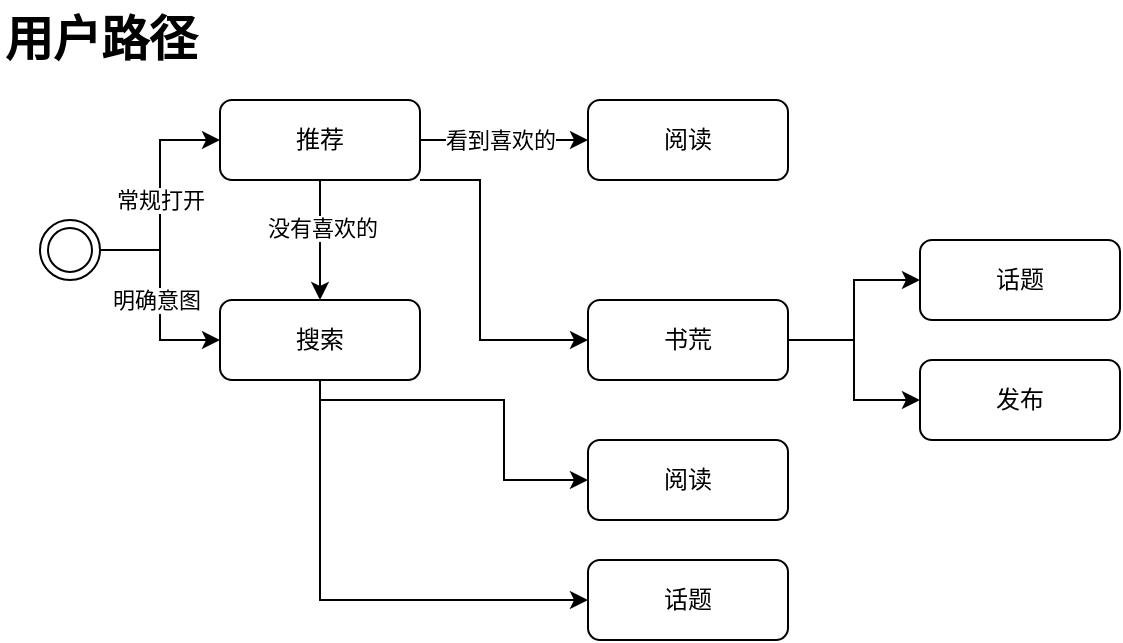 <mxfile version="16.2.7" type="github">
  <diagram id="g6V1LYvYvE0cFW_qO766" name="Page-1">
    <mxGraphModel dx="981" dy="526" grid="1" gridSize="10" guides="1" tooltips="1" connect="1" arrows="1" fold="1" page="1" pageScale="1" pageWidth="827" pageHeight="1169" math="0" shadow="0">
      <root>
        <mxCell id="0" />
        <mxCell id="1" parent="0" />
        <mxCell id="Sua24pKOZ4_qKl_0Wwsn-2" value="用户路径" style="text;strokeColor=none;fillColor=none;html=1;fontSize=24;fontStyle=1;verticalAlign=middle;align=center;" vertex="1" parent="1">
          <mxGeometry x="20" y="30" width="100" height="40" as="geometry" />
        </mxCell>
        <mxCell id="Sua24pKOZ4_qKl_0Wwsn-6" style="edgeStyle=orthogonalEdgeStyle;rounded=0;orthogonalLoop=1;jettySize=auto;html=1;exitX=1;exitY=0.5;exitDx=0;exitDy=0;entryX=0;entryY=0.5;entryDx=0;entryDy=0;" edge="1" parent="1" source="Sua24pKOZ4_qKl_0Wwsn-3" target="Sua24pKOZ4_qKl_0Wwsn-4">
          <mxGeometry relative="1" as="geometry" />
        </mxCell>
        <mxCell id="Sua24pKOZ4_qKl_0Wwsn-9" value="常规打开" style="edgeLabel;html=1;align=center;verticalAlign=middle;resizable=0;points=[];" vertex="1" connectable="0" parent="Sua24pKOZ4_qKl_0Wwsn-6">
          <mxGeometry x="-0.208" relative="1" as="geometry">
            <mxPoint y="-10" as="offset" />
          </mxGeometry>
        </mxCell>
        <mxCell id="Sua24pKOZ4_qKl_0Wwsn-7" style="edgeStyle=orthogonalEdgeStyle;rounded=0;orthogonalLoop=1;jettySize=auto;html=1;exitX=1;exitY=0.5;exitDx=0;exitDy=0;entryX=0;entryY=0.5;entryDx=0;entryDy=0;" edge="1" parent="1" source="Sua24pKOZ4_qKl_0Wwsn-3" target="Sua24pKOZ4_qKl_0Wwsn-5">
          <mxGeometry relative="1" as="geometry" />
        </mxCell>
        <mxCell id="Sua24pKOZ4_qKl_0Wwsn-8" value="明确意图" style="edgeLabel;html=1;align=center;verticalAlign=middle;resizable=0;points=[];" vertex="1" connectable="0" parent="Sua24pKOZ4_qKl_0Wwsn-7">
          <mxGeometry x="0.157" y="-2" relative="1" as="geometry">
            <mxPoint y="-6" as="offset" />
          </mxGeometry>
        </mxCell>
        <mxCell id="Sua24pKOZ4_qKl_0Wwsn-3" value="" style="ellipse;shape=doubleEllipse;html=1;dashed=0;whitespace=wrap;aspect=fixed;" vertex="1" parent="1">
          <mxGeometry x="40" y="140" width="30" height="30" as="geometry" />
        </mxCell>
        <mxCell id="Sua24pKOZ4_qKl_0Wwsn-10" value="" style="edgeStyle=orthogonalEdgeStyle;rounded=0;orthogonalLoop=1;jettySize=auto;html=1;" edge="1" parent="1" source="Sua24pKOZ4_qKl_0Wwsn-4" target="Sua24pKOZ4_qKl_0Wwsn-5">
          <mxGeometry relative="1" as="geometry" />
        </mxCell>
        <mxCell id="Sua24pKOZ4_qKl_0Wwsn-11" value="没有喜欢的" style="edgeLabel;html=1;align=center;verticalAlign=middle;resizable=0;points=[];" vertex="1" connectable="0" parent="Sua24pKOZ4_qKl_0Wwsn-10">
          <mxGeometry x="-0.211" y="1" relative="1" as="geometry">
            <mxPoint as="offset" />
          </mxGeometry>
        </mxCell>
        <mxCell id="Sua24pKOZ4_qKl_0Wwsn-13" value="" style="edgeStyle=orthogonalEdgeStyle;rounded=0;orthogonalLoop=1;jettySize=auto;html=1;" edge="1" parent="1" source="Sua24pKOZ4_qKl_0Wwsn-4" target="Sua24pKOZ4_qKl_0Wwsn-12">
          <mxGeometry relative="1" as="geometry" />
        </mxCell>
        <mxCell id="Sua24pKOZ4_qKl_0Wwsn-14" value="看到喜欢的" style="edgeLabel;html=1;align=center;verticalAlign=middle;resizable=0;points=[];" vertex="1" connectable="0" parent="Sua24pKOZ4_qKl_0Wwsn-13">
          <mxGeometry x="-0.309" y="2" relative="1" as="geometry">
            <mxPoint x="11" y="2" as="offset" />
          </mxGeometry>
        </mxCell>
        <mxCell id="Sua24pKOZ4_qKl_0Wwsn-16" style="edgeStyle=orthogonalEdgeStyle;rounded=0;orthogonalLoop=1;jettySize=auto;html=1;exitX=1;exitY=1;exitDx=0;exitDy=0;entryX=0;entryY=0.5;entryDx=0;entryDy=0;" edge="1" parent="1" source="Sua24pKOZ4_qKl_0Wwsn-4" target="Sua24pKOZ4_qKl_0Wwsn-15">
          <mxGeometry relative="1" as="geometry">
            <Array as="points">
              <mxPoint x="260" y="120" />
              <mxPoint x="260" y="200" />
            </Array>
          </mxGeometry>
        </mxCell>
        <mxCell id="Sua24pKOZ4_qKl_0Wwsn-4" value="推荐" style="rounded=1;whiteSpace=wrap;html=1;" vertex="1" parent="1">
          <mxGeometry x="130" y="80" width="100" height="40" as="geometry" />
        </mxCell>
        <mxCell id="Sua24pKOZ4_qKl_0Wwsn-19" style="edgeStyle=orthogonalEdgeStyle;rounded=0;orthogonalLoop=1;jettySize=auto;html=1;exitX=0.5;exitY=1;exitDx=0;exitDy=0;entryX=0;entryY=0.5;entryDx=0;entryDy=0;" edge="1" parent="1" source="Sua24pKOZ4_qKl_0Wwsn-5" target="Sua24pKOZ4_qKl_0Wwsn-17">
          <mxGeometry relative="1" as="geometry">
            <Array as="points">
              <mxPoint x="180" y="230" />
              <mxPoint x="272" y="230" />
              <mxPoint x="272" y="270" />
            </Array>
          </mxGeometry>
        </mxCell>
        <mxCell id="Sua24pKOZ4_qKl_0Wwsn-20" style="edgeStyle=orthogonalEdgeStyle;rounded=0;orthogonalLoop=1;jettySize=auto;html=1;exitX=0.5;exitY=1;exitDx=0;exitDy=0;entryX=0;entryY=0.5;entryDx=0;entryDy=0;" edge="1" parent="1" source="Sua24pKOZ4_qKl_0Wwsn-5" target="Sua24pKOZ4_qKl_0Wwsn-18">
          <mxGeometry relative="1" as="geometry" />
        </mxCell>
        <mxCell id="Sua24pKOZ4_qKl_0Wwsn-5" value="搜索" style="rounded=1;whiteSpace=wrap;html=1;" vertex="1" parent="1">
          <mxGeometry x="130" y="180" width="100" height="40" as="geometry" />
        </mxCell>
        <mxCell id="Sua24pKOZ4_qKl_0Wwsn-12" value="阅读" style="rounded=1;whiteSpace=wrap;html=1;" vertex="1" parent="1">
          <mxGeometry x="314" y="80" width="100" height="40" as="geometry" />
        </mxCell>
        <mxCell id="Sua24pKOZ4_qKl_0Wwsn-23" style="edgeStyle=orthogonalEdgeStyle;rounded=0;orthogonalLoop=1;jettySize=auto;html=1;exitX=1;exitY=0.5;exitDx=0;exitDy=0;entryX=0;entryY=0.5;entryDx=0;entryDy=0;" edge="1" parent="1" source="Sua24pKOZ4_qKl_0Wwsn-15" target="Sua24pKOZ4_qKl_0Wwsn-21">
          <mxGeometry relative="1" as="geometry" />
        </mxCell>
        <mxCell id="Sua24pKOZ4_qKl_0Wwsn-24" style="edgeStyle=orthogonalEdgeStyle;rounded=0;orthogonalLoop=1;jettySize=auto;html=1;exitX=1;exitY=0.5;exitDx=0;exitDy=0;entryX=0;entryY=0.5;entryDx=0;entryDy=0;" edge="1" parent="1" source="Sua24pKOZ4_qKl_0Wwsn-15" target="Sua24pKOZ4_qKl_0Wwsn-22">
          <mxGeometry relative="1" as="geometry" />
        </mxCell>
        <mxCell id="Sua24pKOZ4_qKl_0Wwsn-15" value="书荒" style="rounded=1;whiteSpace=wrap;html=1;" vertex="1" parent="1">
          <mxGeometry x="314" y="180" width="100" height="40" as="geometry" />
        </mxCell>
        <mxCell id="Sua24pKOZ4_qKl_0Wwsn-17" value="阅读" style="rounded=1;whiteSpace=wrap;html=1;" vertex="1" parent="1">
          <mxGeometry x="314" y="250" width="100" height="40" as="geometry" />
        </mxCell>
        <mxCell id="Sua24pKOZ4_qKl_0Wwsn-18" value="话题" style="rounded=1;whiteSpace=wrap;html=1;" vertex="1" parent="1">
          <mxGeometry x="314" y="310" width="100" height="40" as="geometry" />
        </mxCell>
        <mxCell id="Sua24pKOZ4_qKl_0Wwsn-21" value="话题" style="rounded=1;whiteSpace=wrap;html=1;" vertex="1" parent="1">
          <mxGeometry x="480" y="150" width="100" height="40" as="geometry" />
        </mxCell>
        <mxCell id="Sua24pKOZ4_qKl_0Wwsn-22" value="发布" style="rounded=1;whiteSpace=wrap;html=1;" vertex="1" parent="1">
          <mxGeometry x="480" y="210" width="100" height="40" as="geometry" />
        </mxCell>
      </root>
    </mxGraphModel>
  </diagram>
</mxfile>

